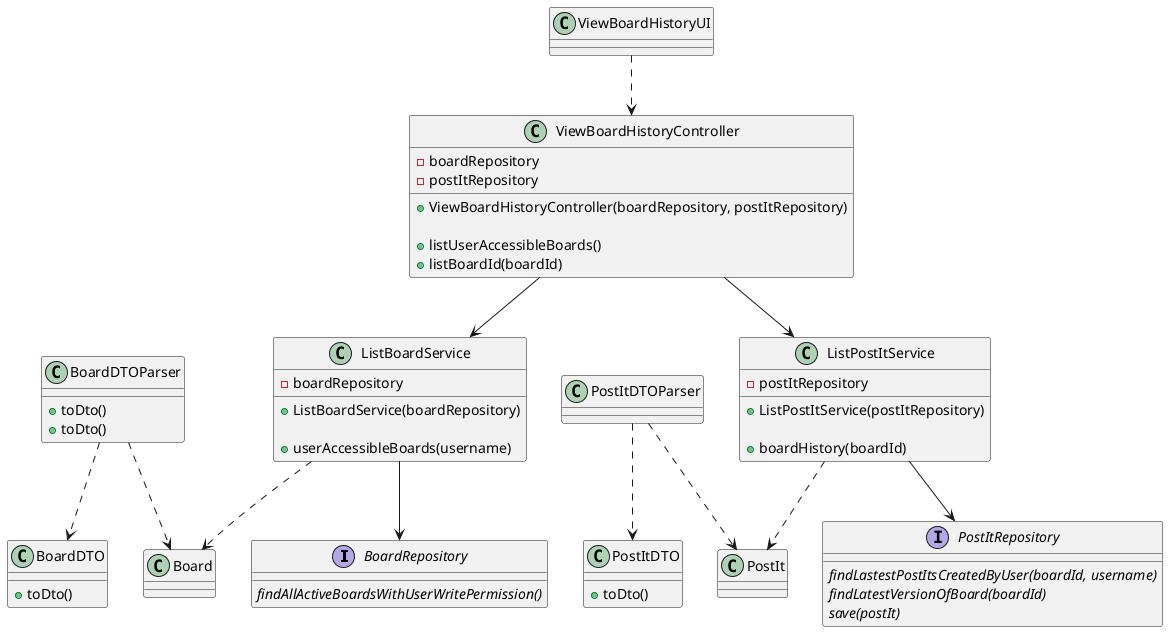 @startuml US3009_CD

interface BoardRepository {
  {abstract} findAllActiveBoardsWithUserWritePermission()
}

interface PostItRepository {
  {abstract} findLastestPostItsCreatedByUser(boardId, username)
  {abstract} findLatestVersionOfBoard(boardId)
  {abstract} save(postIt)
}

class ListBoardService {
  - boardRepository

  + ListBoardService(boardRepository)

  + userAccessibleBoards(username)
}

class ListPostItService {
  - postItRepository

  + ListPostItService(postItRepository)

  + boardHistory(boardId)
}

class ViewBoardHistoryUI {}

class ViewBoardHistoryController {
  - boardRepository
  - postItRepository

  + ViewBoardHistoryController(boardRepository, postItRepository)

  + listUserAccessibleBoards()
  + listBoardId(boardId)
}

class PostIt {
}

class PostItDTO {
  + toDto()
}

class BoardDTOParser {
  + toDto()
}

class Board {
}


class BoardDTO {
  + toDto()
}

class BoardDTOParser {
  + toDto()
}


ViewBoardHistoryUI ..> ViewBoardHistoryController
ViewBoardHistoryController --> ListBoardService
ViewBoardHistoryController --> ListPostItService

ListBoardService ..> Board
ListBoardService --> BoardRepository
ListPostItService --> PostItRepository

ListPostItService ..> PostIt
BoardDTOParser ..> BoardDTO
BoardDTOParser ..> Board

PostItDTOParser ..> PostItDTO
PostItDTOParser ..> PostIt

@enduml
